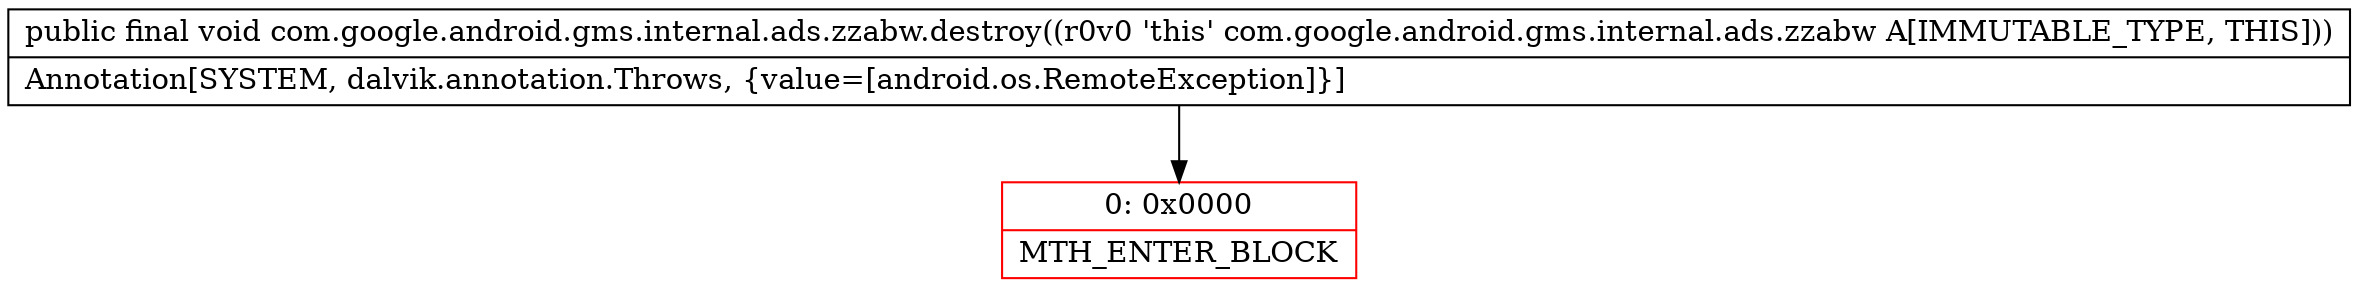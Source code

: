 digraph "CFG forcom.google.android.gms.internal.ads.zzabw.destroy()V" {
subgraph cluster_Region_17111403 {
label = "R(0)";
node [shape=record,color=blue];
}
Node_0 [shape=record,color=red,label="{0\:\ 0x0000|MTH_ENTER_BLOCK\l}"];
MethodNode[shape=record,label="{public final void com.google.android.gms.internal.ads.zzabw.destroy((r0v0 'this' com.google.android.gms.internal.ads.zzabw A[IMMUTABLE_TYPE, THIS]))  | Annotation[SYSTEM, dalvik.annotation.Throws, \{value=[android.os.RemoteException]\}]\l}"];
MethodNode -> Node_0;
}

